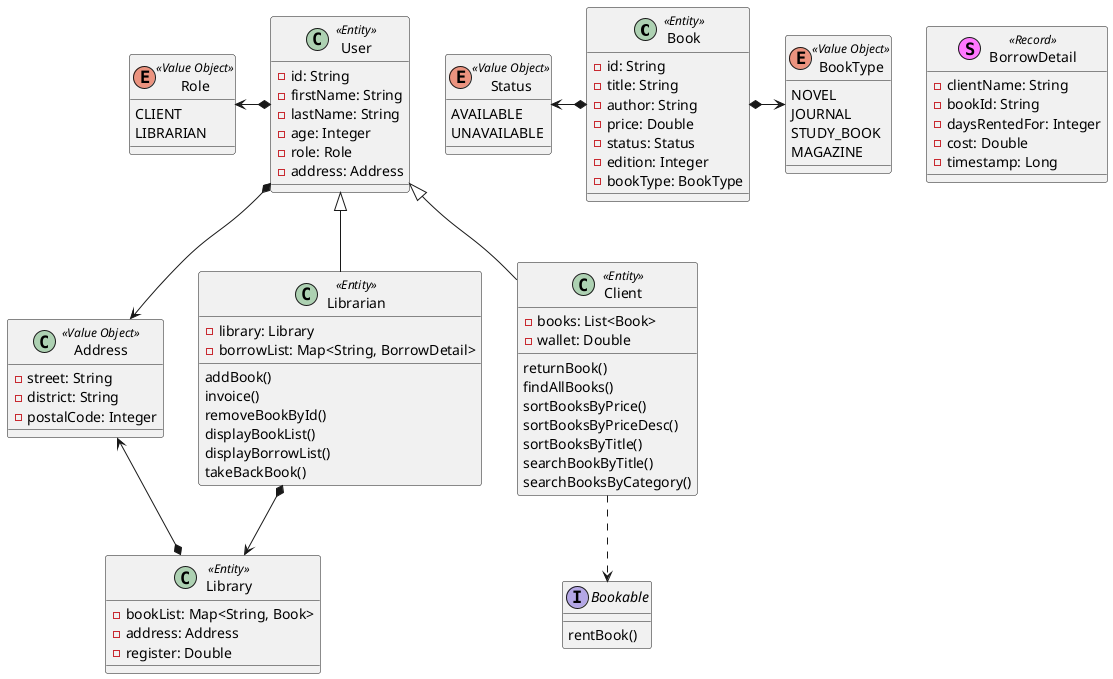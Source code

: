 @startuml
'https://plantuml.com/class-diagram

class Book <<Entity>> {
-id: String
-title: String
-author: String
-price: Double
-status: Status
-edition: Integer
-bookType: BookType
}

class User <<Entity>> {
-id: String
-firstName: String
-lastName: String
-age: Integer
-role: Role
-address: Address
}

class Client <<Entity>> {
-books: List<Book>
-wallet: Double

returnBook()
findAllBooks()
sortBooksByPrice()
sortBooksByPriceDesc()
sortBooksByTitle()
searchBookByTitle()
searchBooksByCategory()
}

interface Bookable {
rentBook()
}

class Librarian <<Entity>> {
-library: Library
-borrowList: Map<String, BorrowDetail>

addBook()
invoice()
removeBookById()
displayBookList()
displayBorrowList()
takeBackBook()
}

class Library <<Entity>> {
-bookList: Map<String, Book>
-address: Address
-register: Double
}

class Address <<Value Object>> {
-street: String
-district: String
-postalCode: Integer
}

enum Status <<Value Object>> {
AVAILABLE
UNAVAILABLE
}

enum Role <<Value Object>> {
CLIENT
LIBRARIAN
}

enum BookType <<Value Object>> {
NOVEL
JOURNAL
STUDY_BOOK
MAGAZINE
}

stereotype BorrowDetail <<Record>> {
-clientName: String
-bookId: String
-daysRentedFor: Integer
-cost: Double
-timestamp: Long
}

Book *--left> Status
User *--left> Role
User *--> Address
Librarian *--> Library
Library *--up> Address
Book *--right> BookType

Client --up|> User
Librarian --up|> User
Client ..> Bookable

/'interface ClientService {
returnBook()
findAllBooks()
sortBooksByPrice()
sortBooksByPriceDesc()
sortBooksByTitle()
searchBookByTitle()
searchBooksByCategory()
}

interface LibrarianService {
addBook()
invoice()
removeBookById()
displayBookList()
displayBorrowList()
takeBackBook()
}

class ClientServiceImpl {
}

class LibrarianServiceImpl {
}

ClientServiceImpl ..> ClientService
ClientServiceImpl *--up> Client
ClientServiceImpl *--> LibrarianServiceImpl
LibrarianServiceImpl ..> LibrarianService
LibrarianServiceImpl *--left> Librarian'/

@enduml